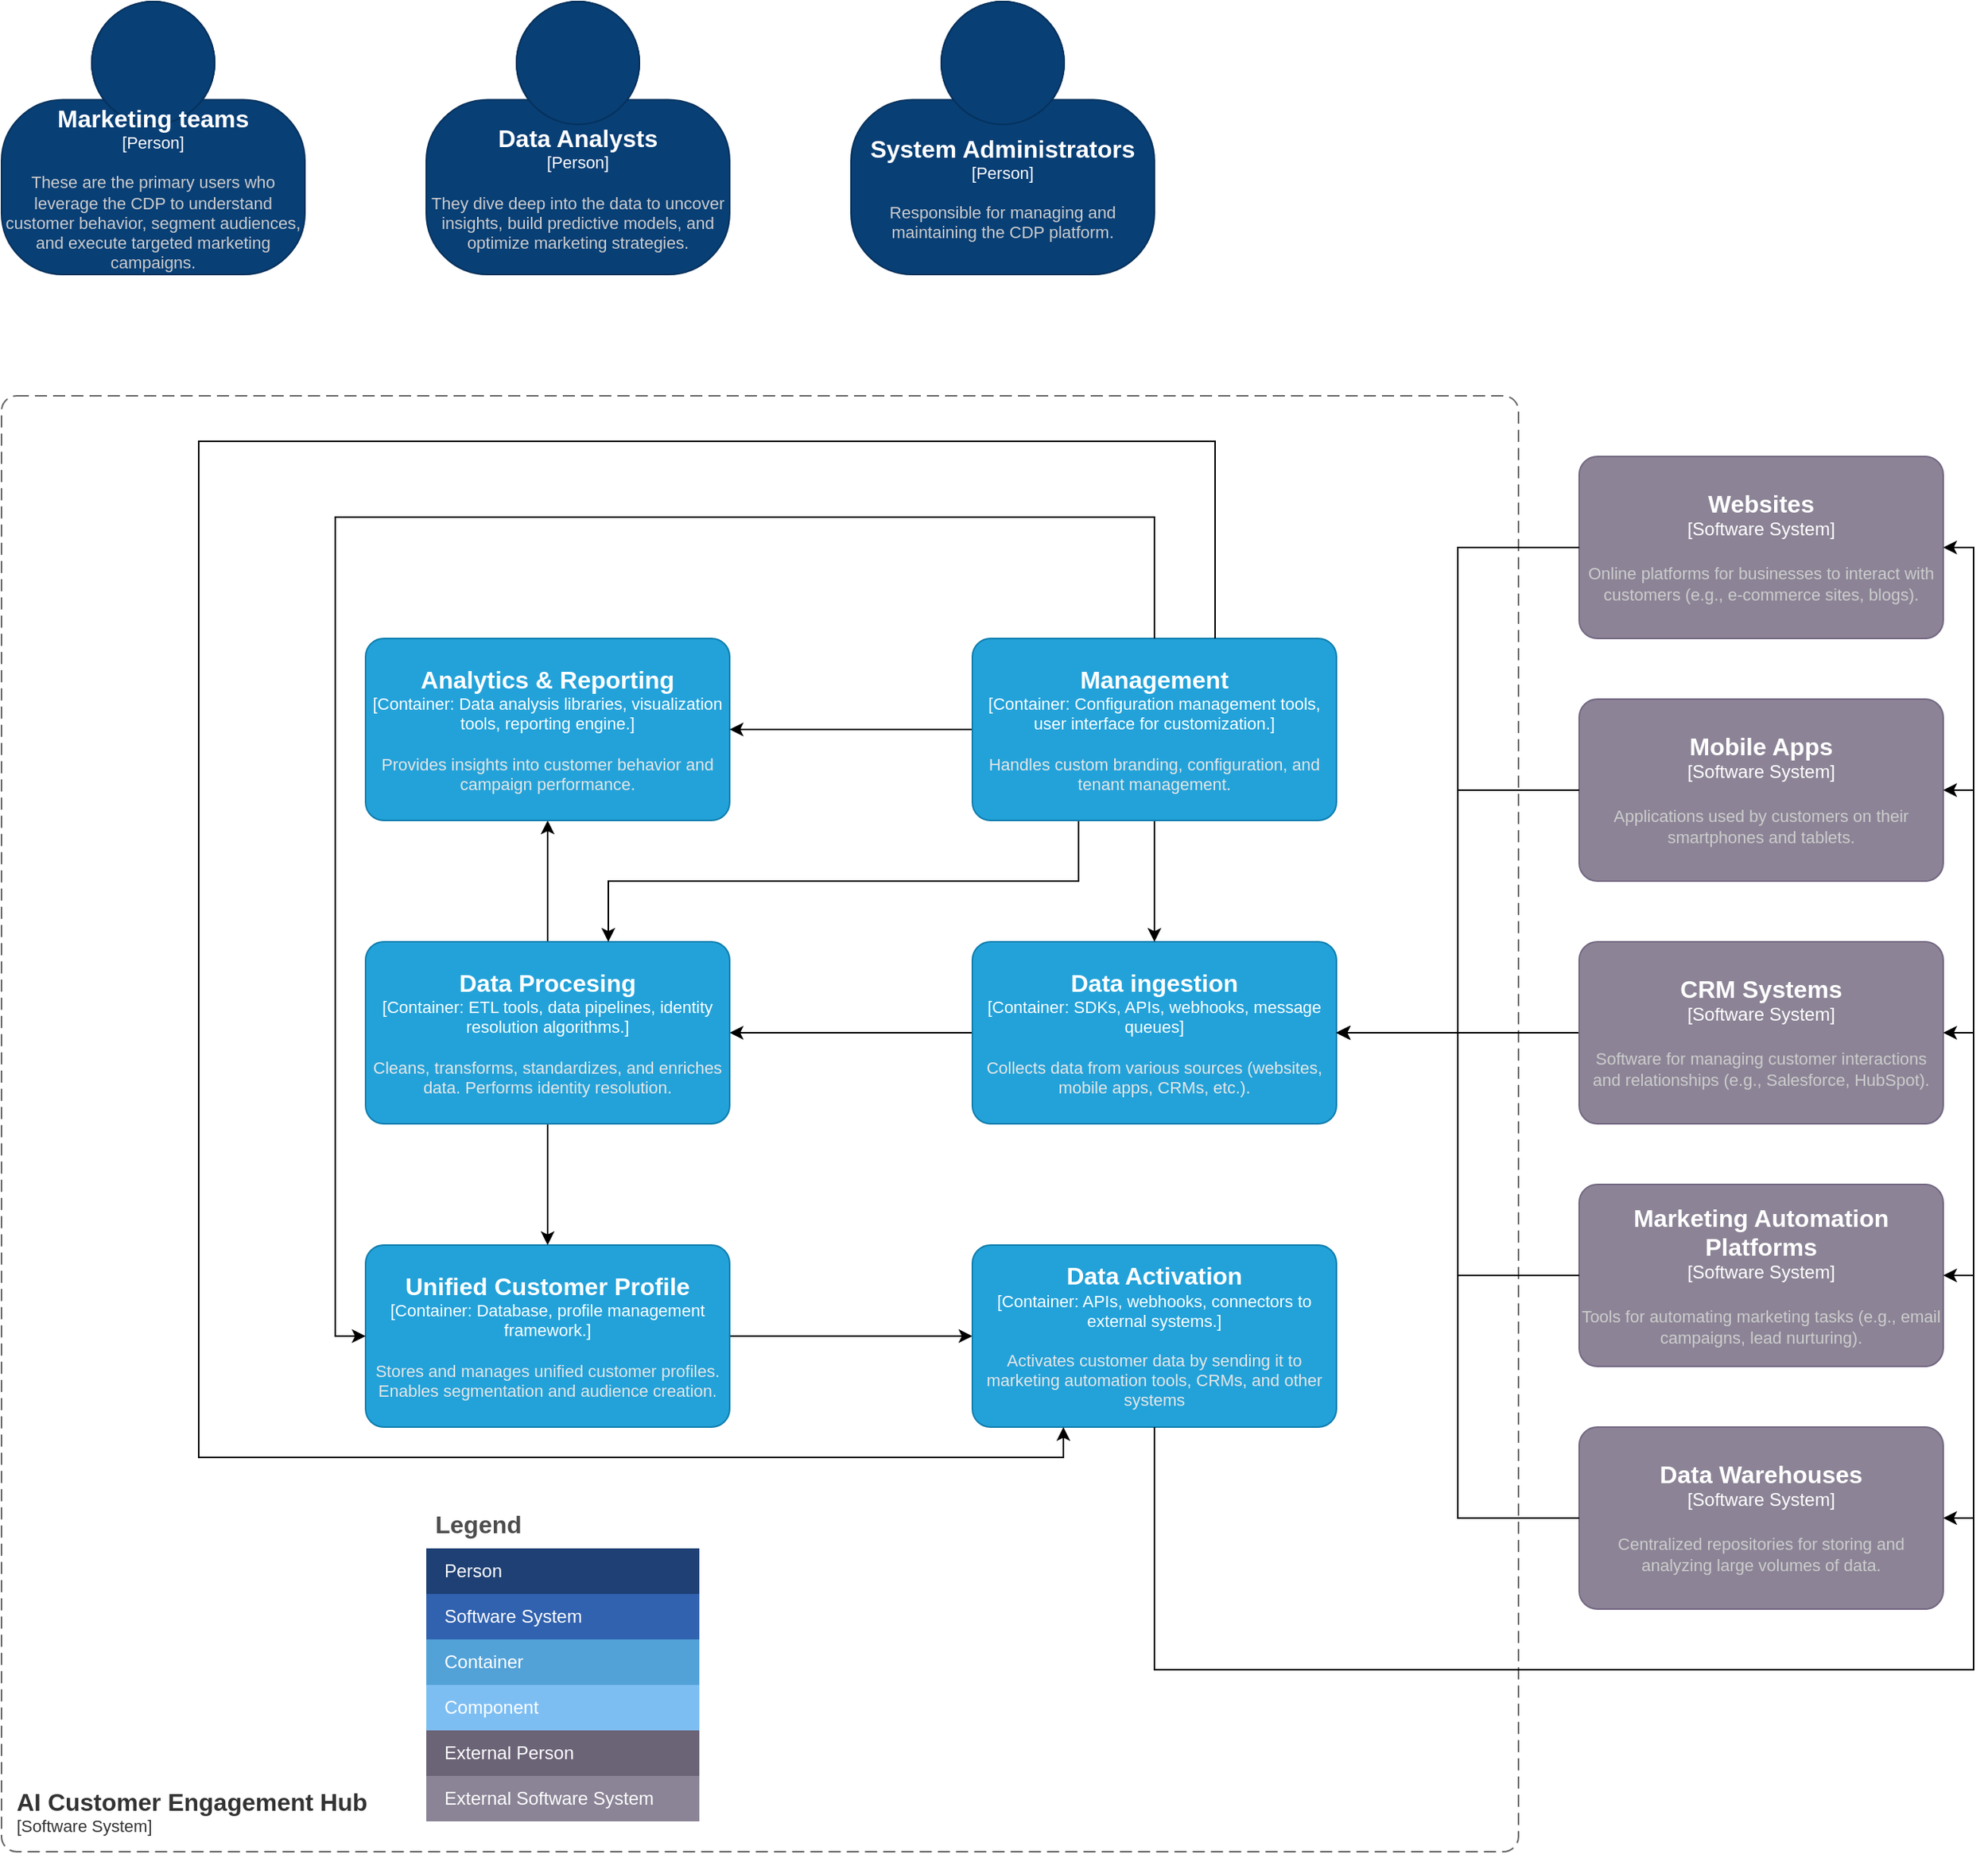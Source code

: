 <mxfile version="24.9.1">
  <diagram name="Página-1" id="TvJLCAkm27WlxQh1G9y3">
    <mxGraphModel dx="3028" dy="2418" grid="1" gridSize="10" guides="1" tooltips="1" connect="1" arrows="1" fold="1" page="0" pageScale="1" pageWidth="850" pageHeight="1100" background="none" math="0" shadow="0">
      <root>
        <mxCell id="0" />
        <mxCell id="1" parent="0" />
        <mxCell id="xrW66RvYnEH495Ge2LmJ-1" value="Legend" style="shape=table;startSize=30;container=1;collapsible=0;childLayout=tableLayout;fontSize=16;align=left;verticalAlign=top;fillColor=none;strokeColor=none;fontColor=#4D4D4D;fontStyle=1;spacingLeft=6;spacing=0;resizable=0;" vertex="1" parent="1">
          <mxGeometry x="320" y="770" width="180" height="210" as="geometry" />
        </mxCell>
        <mxCell id="xrW66RvYnEH495Ge2LmJ-2" value="" style="shape=tableRow;horizontal=0;startSize=0;swimlaneHead=0;swimlaneBody=0;strokeColor=inherit;top=0;left=0;bottom=0;right=0;collapsible=0;dropTarget=0;fillColor=none;points=[[0,0.5],[1,0.5]];portConstraint=eastwest;fontSize=12;" vertex="1" parent="xrW66RvYnEH495Ge2LmJ-1">
          <mxGeometry y="30" width="180" height="30" as="geometry" />
        </mxCell>
        <mxCell id="xrW66RvYnEH495Ge2LmJ-3" value="Person" style="shape=partialRectangle;html=1;whiteSpace=wrap;connectable=0;strokeColor=inherit;overflow=hidden;fillColor=#1E4074;top=0;left=0;bottom=0;right=0;pointerEvents=1;fontSize=12;align=left;fontColor=#FFFFFF;gradientColor=none;spacingLeft=10;spacingRight=4;" vertex="1" parent="xrW66RvYnEH495Ge2LmJ-2">
          <mxGeometry width="180" height="30" as="geometry">
            <mxRectangle width="180" height="30" as="alternateBounds" />
          </mxGeometry>
        </mxCell>
        <mxCell id="xrW66RvYnEH495Ge2LmJ-4" value="" style="shape=tableRow;horizontal=0;startSize=0;swimlaneHead=0;swimlaneBody=0;strokeColor=inherit;top=0;left=0;bottom=0;right=0;collapsible=0;dropTarget=0;fillColor=none;points=[[0,0.5],[1,0.5]];portConstraint=eastwest;fontSize=12;" vertex="1" parent="xrW66RvYnEH495Ge2LmJ-1">
          <mxGeometry y="60" width="180" height="30" as="geometry" />
        </mxCell>
        <mxCell id="xrW66RvYnEH495Ge2LmJ-5" value="Software System" style="shape=partialRectangle;html=1;whiteSpace=wrap;connectable=0;strokeColor=inherit;overflow=hidden;fillColor=#3162AF;top=0;left=0;bottom=0;right=0;pointerEvents=1;fontSize=12;align=left;fontColor=#FFFFFF;gradientColor=none;spacingLeft=10;spacingRight=4;" vertex="1" parent="xrW66RvYnEH495Ge2LmJ-4">
          <mxGeometry width="180" height="30" as="geometry">
            <mxRectangle width="180" height="30" as="alternateBounds" />
          </mxGeometry>
        </mxCell>
        <mxCell id="xrW66RvYnEH495Ge2LmJ-6" value="" style="shape=tableRow;horizontal=0;startSize=0;swimlaneHead=0;swimlaneBody=0;strokeColor=inherit;top=0;left=0;bottom=0;right=0;collapsible=0;dropTarget=0;fillColor=none;points=[[0,0.5],[1,0.5]];portConstraint=eastwest;fontSize=12;" vertex="1" parent="xrW66RvYnEH495Ge2LmJ-1">
          <mxGeometry y="90" width="180" height="30" as="geometry" />
        </mxCell>
        <mxCell id="xrW66RvYnEH495Ge2LmJ-7" value="Container" style="shape=partialRectangle;html=1;whiteSpace=wrap;connectable=0;strokeColor=inherit;overflow=hidden;fillColor=#52a2d8;top=0;left=0;bottom=0;right=0;pointerEvents=1;fontSize=12;align=left;fontColor=#FFFFFF;gradientColor=none;spacingLeft=10;spacingRight=4;" vertex="1" parent="xrW66RvYnEH495Ge2LmJ-6">
          <mxGeometry width="180" height="30" as="geometry">
            <mxRectangle width="180" height="30" as="alternateBounds" />
          </mxGeometry>
        </mxCell>
        <mxCell id="xrW66RvYnEH495Ge2LmJ-8" value="" style="shape=tableRow;horizontal=0;startSize=0;swimlaneHead=0;swimlaneBody=0;strokeColor=inherit;top=0;left=0;bottom=0;right=0;collapsible=0;dropTarget=0;fillColor=none;points=[[0,0.5],[1,0.5]];portConstraint=eastwest;fontSize=12;" vertex="1" parent="xrW66RvYnEH495Ge2LmJ-1">
          <mxGeometry y="120" width="180" height="30" as="geometry" />
        </mxCell>
        <mxCell id="xrW66RvYnEH495Ge2LmJ-9" value="Component" style="shape=partialRectangle;html=1;whiteSpace=wrap;connectable=0;strokeColor=inherit;overflow=hidden;fillColor=#7dbef2;top=0;left=0;bottom=0;right=0;pointerEvents=1;fontSize=12;align=left;fontColor=#FFFFFF;gradientColor=none;spacingLeft=10;spacingRight=4;" vertex="1" parent="xrW66RvYnEH495Ge2LmJ-8">
          <mxGeometry width="180" height="30" as="geometry">
            <mxRectangle width="180" height="30" as="alternateBounds" />
          </mxGeometry>
        </mxCell>
        <mxCell id="xrW66RvYnEH495Ge2LmJ-10" value="" style="shape=tableRow;horizontal=0;startSize=0;swimlaneHead=0;swimlaneBody=0;strokeColor=inherit;top=0;left=0;bottom=0;right=0;collapsible=0;dropTarget=0;fillColor=none;points=[[0,0.5],[1,0.5]];portConstraint=eastwest;fontSize=12;" vertex="1" parent="xrW66RvYnEH495Ge2LmJ-1">
          <mxGeometry y="150" width="180" height="30" as="geometry" />
        </mxCell>
        <mxCell id="xrW66RvYnEH495Ge2LmJ-11" value="External Person" style="shape=partialRectangle;html=1;whiteSpace=wrap;connectable=0;strokeColor=inherit;overflow=hidden;fillColor=#6b6477;top=0;left=0;bottom=0;right=0;pointerEvents=1;fontSize=12;align=left;fontColor=#FFFFFF;gradientColor=none;spacingLeft=10;spacingRight=4;" vertex="1" parent="xrW66RvYnEH495Ge2LmJ-10">
          <mxGeometry width="180" height="30" as="geometry">
            <mxRectangle width="180" height="30" as="alternateBounds" />
          </mxGeometry>
        </mxCell>
        <mxCell id="xrW66RvYnEH495Ge2LmJ-12" value="" style="shape=tableRow;horizontal=0;startSize=0;swimlaneHead=0;swimlaneBody=0;strokeColor=inherit;top=0;left=0;bottom=0;right=0;collapsible=0;dropTarget=0;fillColor=none;points=[[0,0.5],[1,0.5]];portConstraint=eastwest;fontSize=12;" vertex="1" parent="xrW66RvYnEH495Ge2LmJ-1">
          <mxGeometry y="180" width="180" height="30" as="geometry" />
        </mxCell>
        <mxCell id="xrW66RvYnEH495Ge2LmJ-13" value="External Software System" style="shape=partialRectangle;html=1;whiteSpace=wrap;connectable=0;strokeColor=inherit;overflow=hidden;fillColor=#8b8496;top=0;left=0;bottom=0;right=0;pointerEvents=1;fontSize=12;align=left;fontColor=#FFFFFF;gradientColor=none;spacingLeft=10;spacingRight=4;" vertex="1" parent="xrW66RvYnEH495Ge2LmJ-12">
          <mxGeometry width="180" height="30" as="geometry">
            <mxRectangle width="180" height="30" as="alternateBounds" />
          </mxGeometry>
        </mxCell>
        <object placeholders="1" c4Name="AI Customer Engagement Hub" c4Type="SystemScopeBoundary" c4Application="Software System" label="&lt;font style=&quot;font-size: 16px&quot;&gt;&lt;b&gt;&lt;div style=&quot;text-align: left&quot;&gt;%c4Name%&lt;/div&gt;&lt;/b&gt;&lt;/font&gt;&lt;div style=&quot;text-align: left&quot;&gt;[%c4Application%]&lt;/div&gt;" id="xrW66RvYnEH495Ge2LmJ-14">
          <mxCell style="rounded=1;fontSize=11;whiteSpace=wrap;html=1;dashed=1;arcSize=20;fillColor=none;strokeColor=#666666;fontColor=#333333;labelBackgroundColor=none;align=left;verticalAlign=bottom;labelBorderColor=none;spacingTop=0;spacing=10;dashPattern=8 4;metaEdit=1;rotatable=0;perimeter=rectanglePerimeter;noLabel=0;labelPadding=0;allowArrows=0;connectable=0;expand=0;recursiveResize=0;editable=1;pointerEvents=0;absoluteArcSize=1;points=[[0.25,0,0],[0.5,0,0],[0.75,0,0],[1,0.25,0],[1,0.5,0],[1,0.75,0],[0.75,1,0],[0.5,1,0],[0.25,1,0],[0,0.75,0],[0,0.5,0],[0,0.25,0]];" vertex="1" parent="1">
            <mxGeometry x="40" y="40" width="1000" height="960" as="geometry" />
          </mxCell>
        </object>
        <object placeholders="1" c4Name="Marketing teams" c4Type="Person" c4Description="These are the primary users who leverage the CDP to understand customer behavior, segment audiences, and execute targeted marketing campaigns." label="&lt;font style=&quot;font-size: 16px&quot;&gt;&lt;b&gt;%c4Name%&lt;/b&gt;&lt;/font&gt;&lt;div&gt;[%c4Type%]&lt;/div&gt;&lt;br&gt;&lt;div&gt;&lt;font style=&quot;font-size: 11px&quot;&gt;&lt;font color=&quot;#cccccc&quot;&gt;%c4Description%&lt;/font&gt;&lt;/div&gt;" id="xrW66RvYnEH495Ge2LmJ-15">
          <mxCell style="html=1;fontSize=11;dashed=0;whiteSpace=wrap;fillColor=#083F75;strokeColor=#06315C;fontColor=#ffffff;shape=mxgraph.c4.person2;align=center;metaEdit=1;points=[[0.5,0,0],[1,0.5,0],[1,0.75,0],[0.75,1,0],[0.5,1,0],[0.25,1,0],[0,0.75,0],[0,0.5,0]];resizable=0;" vertex="1" parent="1">
            <mxGeometry x="40" y="-220" width="200" height="180" as="geometry" />
          </mxCell>
        </object>
        <object placeholders="1" c4Name="Data Analysts" c4Type="Person" c4Description="They dive deep into the data to uncover insights, build predictive models, and optimize marketing strategies." label="&lt;font style=&quot;font-size: 16px&quot;&gt;&lt;b&gt;%c4Name%&lt;/b&gt;&lt;/font&gt;&lt;div&gt;[%c4Type%]&lt;/div&gt;&lt;br&gt;&lt;div&gt;&lt;font style=&quot;font-size: 11px&quot;&gt;&lt;font color=&quot;#cccccc&quot;&gt;%c4Description%&lt;/font&gt;&lt;/div&gt;" id="xrW66RvYnEH495Ge2LmJ-16">
          <mxCell style="html=1;fontSize=11;dashed=0;whiteSpace=wrap;fillColor=#083F75;strokeColor=#06315C;fontColor=#ffffff;shape=mxgraph.c4.person2;align=center;metaEdit=1;points=[[0.5,0,0],[1,0.5,0],[1,0.75,0],[0.75,1,0],[0.5,1,0],[0.25,1,0],[0,0.75,0],[0,0.5,0]];resizable=0;" vertex="1" parent="1">
            <mxGeometry x="320" y="-220" width="200" height="180" as="geometry" />
          </mxCell>
        </object>
        <object placeholders="1" c4Name="System Administrators" c4Type="Person" c4Description="Responsible for managing and maintaining the CDP platform." label="&lt;font style=&quot;font-size: 16px&quot;&gt;&lt;b&gt;%c4Name%&lt;/b&gt;&lt;/font&gt;&lt;div&gt;[%c4Type%]&lt;/div&gt;&lt;br&gt;&lt;div&gt;&lt;font style=&quot;font-size: 11px&quot;&gt;&lt;font color=&quot;#cccccc&quot;&gt;%c4Description%&lt;/font&gt;&lt;/div&gt;" id="xrW66RvYnEH495Ge2LmJ-18">
          <mxCell style="html=1;fontSize=11;dashed=0;whiteSpace=wrap;fillColor=#083F75;strokeColor=#06315C;fontColor=#ffffff;shape=mxgraph.c4.person2;align=center;metaEdit=1;points=[[0.5,0,0],[1,0.5,0],[1,0.75,0],[0.75,1,0],[0.5,1,0],[0.25,1,0],[0,0.75,0],[0,0.5,0]];resizable=0;" vertex="1" parent="1">
            <mxGeometry x="600" y="-220" width="200" height="180" as="geometry" />
          </mxCell>
        </object>
        <object placeholders="1" c4Name="Websites" c4Type="Software System" c4Description="Online platforms for businesses to interact with customers (e.g., e-commerce sites, blogs).&#xa;" label="&lt;font style=&quot;font-size: 16px&quot;&gt;&lt;b&gt;%c4Name%&lt;/b&gt;&lt;/font&gt;&lt;div&gt;[%c4Type%]&lt;/div&gt;&lt;br&gt;&lt;div&gt;&lt;font style=&quot;font-size: 11px&quot;&gt;&lt;font color=&quot;#cccccc&quot;&gt;%c4Description%&lt;/font&gt;&lt;/div&gt;" id="xrW66RvYnEH495Ge2LmJ-19">
          <mxCell style="rounded=1;whiteSpace=wrap;html=1;labelBackgroundColor=none;fillColor=#8C8496;fontColor=#ffffff;align=center;arcSize=10;strokeColor=#736782;metaEdit=1;resizable=0;points=[[0.25,0,0],[0.5,0,0],[0.75,0,0],[1,0.25,0],[1,0.5,0],[1,0.75,0],[0.75,1,0],[0.5,1,0],[0.25,1,0],[0,0.75,0],[0,0.5,0],[0,0.25,0]];" vertex="1" parent="1">
            <mxGeometry x="1080" y="80" width="240" height="120" as="geometry" />
          </mxCell>
        </object>
        <object placeholders="1" c4Name="Mobile Apps" c4Type="Software System" c4Description="Applications used by customers on their smartphones and tablets." label="&lt;font style=&quot;font-size: 16px&quot;&gt;&lt;b&gt;%c4Name%&lt;/b&gt;&lt;/font&gt;&lt;div&gt;[%c4Type%]&lt;/div&gt;&lt;br&gt;&lt;div&gt;&lt;font style=&quot;font-size: 11px&quot;&gt;&lt;font color=&quot;#cccccc&quot;&gt;%c4Description%&lt;/font&gt;&lt;/div&gt;" id="xrW66RvYnEH495Ge2LmJ-20">
          <mxCell style="rounded=1;whiteSpace=wrap;html=1;labelBackgroundColor=none;fillColor=#8C8496;fontColor=#ffffff;align=center;arcSize=10;strokeColor=#736782;metaEdit=1;resizable=0;points=[[0.25,0,0],[0.5,0,0],[0.75,0,0],[1,0.25,0],[1,0.5,0],[1,0.75,0],[0.75,1,0],[0.5,1,0],[0.25,1,0],[0,0.75,0],[0,0.5,0],[0,0.25,0]];" vertex="1" parent="1">
            <mxGeometry x="1080" y="240" width="240" height="120" as="geometry" />
          </mxCell>
        </object>
        <mxCell id="xrW66RvYnEH495Ge2LmJ-41" style="edgeStyle=orthogonalEdgeStyle;rounded=0;orthogonalLoop=1;jettySize=auto;html=1;" edge="1" parent="1" source="xrW66RvYnEH495Ge2LmJ-21" target="xrW66RvYnEH495Ge2LmJ-25">
          <mxGeometry relative="1" as="geometry" />
        </mxCell>
        <object placeholders="1" c4Name="CRM Systems" c4Type="Software System" c4Description="Software for managing customer interactions and relationships (e.g., Salesforce, HubSpot)." label="&lt;font style=&quot;font-size: 16px&quot;&gt;&lt;b&gt;%c4Name%&lt;/b&gt;&lt;/font&gt;&lt;div&gt;[%c4Type%]&lt;/div&gt;&lt;br&gt;&lt;div&gt;&lt;font style=&quot;font-size: 11px&quot;&gt;&lt;font color=&quot;#cccccc&quot;&gt;%c4Description%&lt;/font&gt;&lt;/div&gt;" id="xrW66RvYnEH495Ge2LmJ-21">
          <mxCell style="rounded=1;whiteSpace=wrap;html=1;labelBackgroundColor=none;fillColor=#8C8496;fontColor=#ffffff;align=center;arcSize=10;strokeColor=#736782;metaEdit=1;resizable=0;points=[[0.25,0,0],[0.5,0,0],[0.75,0,0],[1,0.25,0],[1,0.5,0],[1,0.75,0],[0.75,1,0],[0.5,1,0],[0.25,1,0],[0,0.75,0],[0,0.5,0],[0,0.25,0]];" vertex="1" parent="1">
            <mxGeometry x="1080" y="400" width="240" height="120" as="geometry" />
          </mxCell>
        </object>
        <object placeholders="1" c4Name="Marketing Automation Platforms" c4Type="Software System" c4Description="Tools for automating marketing tasks (e.g., email campaigns, lead nurturing)." label="&lt;font style=&quot;font-size: 16px&quot;&gt;&lt;b&gt;%c4Name%&lt;/b&gt;&lt;/font&gt;&lt;div&gt;[%c4Type%]&lt;/div&gt;&lt;br&gt;&lt;div&gt;&lt;font style=&quot;font-size: 11px&quot;&gt;&lt;font color=&quot;#cccccc&quot;&gt;%c4Description%&lt;/font&gt;&lt;/div&gt;" id="xrW66RvYnEH495Ge2LmJ-22">
          <mxCell style="rounded=1;whiteSpace=wrap;html=1;labelBackgroundColor=none;fillColor=#8C8496;fontColor=#ffffff;align=center;arcSize=10;strokeColor=#736782;metaEdit=1;resizable=0;points=[[0.25,0,0],[0.5,0,0],[0.75,0,0],[1,0.25,0],[1,0.5,0],[1,0.75,0],[0.75,1,0],[0.5,1,0],[0.25,1,0],[0,0.75,0],[0,0.5,0],[0,0.25,0]];" vertex="1" parent="1">
            <mxGeometry x="1080" y="560" width="240" height="120" as="geometry" />
          </mxCell>
        </object>
        <object placeholders="1" c4Name="Data Warehouses" c4Type="Software System" c4Description="Centralized repositories for storing and analyzing large volumes of data." label="&lt;font style=&quot;font-size: 16px&quot;&gt;&lt;b&gt;%c4Name%&lt;/b&gt;&lt;/font&gt;&lt;div&gt;[%c4Type%]&lt;/div&gt;&lt;br&gt;&lt;div&gt;&lt;font style=&quot;font-size: 11px&quot;&gt;&lt;font color=&quot;#cccccc&quot;&gt;%c4Description%&lt;/font&gt;&lt;/div&gt;" id="xrW66RvYnEH495Ge2LmJ-23">
          <mxCell style="rounded=1;whiteSpace=wrap;html=1;labelBackgroundColor=none;fillColor=#8C8496;fontColor=#ffffff;align=center;arcSize=10;strokeColor=#736782;metaEdit=1;resizable=0;points=[[0.25,0,0],[0.5,0,0],[0.75,0,0],[1,0.25,0],[1,0.5,0],[1,0.75,0],[0.75,1,0],[0.5,1,0],[0.25,1,0],[0,0.75,0],[0,0.5,0],[0,0.25,0]];" vertex="1" parent="1">
            <mxGeometry x="1080" y="720" width="240" height="120" as="geometry" />
          </mxCell>
        </object>
        <mxCell id="xrW66RvYnEH495Ge2LmJ-44" style="edgeStyle=orthogonalEdgeStyle;rounded=0;orthogonalLoop=1;jettySize=auto;html=1;" edge="1" parent="1" source="xrW66RvYnEH495Ge2LmJ-25" target="xrW66RvYnEH495Ge2LmJ-32">
          <mxGeometry relative="1" as="geometry" />
        </mxCell>
        <object placeholders="1" c4Name="Data ingestion" c4Type="Container" c4Technology="SDKs, APIs, webhooks, message queues" c4Description="Collects data from various sources (websites, mobile apps, CRMs, etc.)." label="&lt;font style=&quot;font-size: 16px&quot;&gt;&lt;b&gt;%c4Name%&lt;/b&gt;&lt;/font&gt;&lt;div&gt;[%c4Type%: %c4Technology%]&lt;/div&gt;&lt;br&gt;&lt;div&gt;&lt;font style=&quot;font-size: 11px&quot;&gt;&lt;font color=&quot;#E6E6E6&quot;&gt;%c4Description%&lt;/font&gt;&lt;/div&gt;" id="xrW66RvYnEH495Ge2LmJ-25">
          <mxCell style="rounded=1;whiteSpace=wrap;html=1;fontSize=11;labelBackgroundColor=none;fillColor=#23A2D9;fontColor=#ffffff;align=center;arcSize=10;strokeColor=#0E7DAD;metaEdit=1;resizable=0;points=[[0.25,0,0],[0.5,0,0],[0.75,0,0],[1,0.25,0],[1,0.5,0],[1,0.75,0],[0.75,1,0],[0.5,1,0],[0.25,1,0],[0,0.75,0],[0,0.5,0],[0,0.25,0]];" vertex="1" parent="1">
            <mxGeometry x="680" y="400" width="240" height="120" as="geometry" />
          </mxCell>
        </object>
        <mxCell id="xrW66RvYnEH495Ge2LmJ-49" style="edgeStyle=orthogonalEdgeStyle;rounded=0;orthogonalLoop=1;jettySize=auto;html=1;" edge="1" parent="1" source="xrW66RvYnEH495Ge2LmJ-31" target="xrW66RvYnEH495Ge2LmJ-48">
          <mxGeometry relative="1" as="geometry" />
        </mxCell>
        <object placeholders="1" c4Name="Unified Customer Profile" c4Type="Container" c4Technology="Database, profile management framework." c4Description="Stores and manages unified customer profiles. Enables segmentation and audience creation." label="&lt;font style=&quot;font-size: 16px&quot;&gt;&lt;b&gt;%c4Name%&lt;/b&gt;&lt;/font&gt;&lt;div&gt;[%c4Type%: %c4Technology%]&lt;/div&gt;&lt;br&gt;&lt;div&gt;&lt;font style=&quot;font-size: 11px&quot;&gt;&lt;font color=&quot;#E6E6E6&quot;&gt;%c4Description%&lt;/font&gt;&lt;/div&gt;" id="xrW66RvYnEH495Ge2LmJ-31">
          <mxCell style="rounded=1;whiteSpace=wrap;html=1;fontSize=11;labelBackgroundColor=none;fillColor=#23A2D9;fontColor=#ffffff;align=center;arcSize=10;strokeColor=#0E7DAD;metaEdit=1;resizable=0;points=[[0.25,0,0],[0.5,0,0],[0.75,0,0],[1,0.25,0],[1,0.5,0],[1,0.75,0],[0.75,1,0],[0.5,1,0],[0.25,1,0],[0,0.75,0],[0,0.5,0],[0,0.25,0]];" vertex="1" parent="1">
            <mxGeometry x="280" y="600" width="240" height="120" as="geometry" />
          </mxCell>
        </object>
        <mxCell id="xrW66RvYnEH495Ge2LmJ-45" style="edgeStyle=orthogonalEdgeStyle;rounded=0;orthogonalLoop=1;jettySize=auto;html=1;" edge="1" parent="1" source="xrW66RvYnEH495Ge2LmJ-32" target="xrW66RvYnEH495Ge2LmJ-31">
          <mxGeometry relative="1" as="geometry" />
        </mxCell>
        <mxCell id="xrW66RvYnEH495Ge2LmJ-47" style="edgeStyle=orthogonalEdgeStyle;rounded=0;orthogonalLoop=1;jettySize=auto;html=1;" edge="1" parent="1" source="xrW66RvYnEH495Ge2LmJ-32" target="xrW66RvYnEH495Ge2LmJ-46">
          <mxGeometry relative="1" as="geometry" />
        </mxCell>
        <object placeholders="1" c4Name="Data Procesing" c4Type="Container" c4Technology="ETL tools, data pipelines, identity resolution algorithms." c4Description="Cleans, transforms, standardizes, and enriches data. Performs identity resolution." label="&lt;font style=&quot;font-size: 16px&quot;&gt;&lt;b&gt;%c4Name%&lt;/b&gt;&lt;/font&gt;&lt;div&gt;[%c4Type%: %c4Technology%]&lt;/div&gt;&lt;br&gt;&lt;div&gt;&lt;font style=&quot;font-size: 11px&quot;&gt;&lt;font color=&quot;#E6E6E6&quot;&gt;%c4Description%&lt;/font&gt;&lt;/div&gt;" id="xrW66RvYnEH495Ge2LmJ-32">
          <mxCell style="rounded=1;whiteSpace=wrap;html=1;fontSize=11;labelBackgroundColor=none;fillColor=#23A2D9;fontColor=#ffffff;align=center;arcSize=10;strokeColor=#0E7DAD;metaEdit=1;resizable=0;points=[[0.25,0,0],[0.5,0,0],[0.75,0,0],[1,0.25,0],[1,0.5,0],[1,0.75,0],[0.75,1,0],[0.5,1,0],[0.25,1,0],[0,0.75,0],[0,0.5,0],[0,0.25,0]];" vertex="1" parent="1">
            <mxGeometry x="280" y="400" width="240" height="120" as="geometry" />
          </mxCell>
        </object>
        <mxCell id="xrW66RvYnEH495Ge2LmJ-39" style="edgeStyle=orthogonalEdgeStyle;rounded=0;orthogonalLoop=1;jettySize=auto;html=1;entryX=1;entryY=0.5;entryDx=0;entryDy=0;entryPerimeter=0;" edge="1" parent="1" source="xrW66RvYnEH495Ge2LmJ-19" target="xrW66RvYnEH495Ge2LmJ-25">
          <mxGeometry relative="1" as="geometry" />
        </mxCell>
        <mxCell id="xrW66RvYnEH495Ge2LmJ-40" style="edgeStyle=orthogonalEdgeStyle;rounded=0;orthogonalLoop=1;jettySize=auto;html=1;entryX=1;entryY=0.5;entryDx=0;entryDy=0;entryPerimeter=0;" edge="1" parent="1" source="xrW66RvYnEH495Ge2LmJ-20" target="xrW66RvYnEH495Ge2LmJ-25">
          <mxGeometry relative="1" as="geometry" />
        </mxCell>
        <mxCell id="xrW66RvYnEH495Ge2LmJ-42" style="edgeStyle=orthogonalEdgeStyle;rounded=0;orthogonalLoop=1;jettySize=auto;html=1;entryX=1;entryY=0.5;entryDx=0;entryDy=0;entryPerimeter=0;" edge="1" parent="1" source="xrW66RvYnEH495Ge2LmJ-22" target="xrW66RvYnEH495Ge2LmJ-25">
          <mxGeometry relative="1" as="geometry" />
        </mxCell>
        <mxCell id="xrW66RvYnEH495Ge2LmJ-43" style="edgeStyle=orthogonalEdgeStyle;rounded=0;orthogonalLoop=1;jettySize=auto;html=1;entryX=1;entryY=0.5;entryDx=0;entryDy=0;entryPerimeter=0;" edge="1" parent="1" source="xrW66RvYnEH495Ge2LmJ-23" target="xrW66RvYnEH495Ge2LmJ-25">
          <mxGeometry relative="1" as="geometry" />
        </mxCell>
        <object placeholders="1" c4Name="Analytics &amp; Reporting" c4Type="Container" c4Technology="Data analysis libraries, visualization tools, reporting engine." c4Description="Provides insights into customer behavior and campaign performance." label="&lt;font style=&quot;font-size: 16px&quot;&gt;&lt;b&gt;%c4Name%&lt;/b&gt;&lt;/font&gt;&lt;div&gt;[%c4Type%: %c4Technology%]&lt;/div&gt;&lt;br&gt;&lt;div&gt;&lt;font style=&quot;font-size: 11px&quot;&gt;&lt;font color=&quot;#E6E6E6&quot;&gt;%c4Description%&lt;/font&gt;&lt;/div&gt;" id="xrW66RvYnEH495Ge2LmJ-46">
          <mxCell style="rounded=1;whiteSpace=wrap;html=1;fontSize=11;labelBackgroundColor=none;fillColor=#23A2D9;fontColor=#ffffff;align=center;arcSize=10;strokeColor=#0E7DAD;metaEdit=1;resizable=0;points=[[0.25,0,0],[0.5,0,0],[0.75,0,0],[1,0.25,0],[1,0.5,0],[1,0.75,0],[0.75,1,0],[0.5,1,0],[0.25,1,0],[0,0.75,0],[0,0.5,0],[0,0.25,0]];" vertex="1" parent="1">
            <mxGeometry x="280" y="200" width="240" height="120" as="geometry" />
          </mxCell>
        </object>
        <object placeholders="1" c4Name="Data Activation" c4Type="Container" c4Technology="APIs, webhooks, connectors to external systems." c4Description="Activates customer data by sending it to marketing automation tools, CRMs, and other systems" label="&lt;font style=&quot;font-size: 16px&quot;&gt;&lt;b&gt;%c4Name%&lt;/b&gt;&lt;/font&gt;&lt;div&gt;[%c4Type%: %c4Technology%]&lt;/div&gt;&lt;br&gt;&lt;div&gt;&lt;font style=&quot;font-size: 11px&quot;&gt;&lt;font color=&quot;#E6E6E6&quot;&gt;%c4Description%&lt;/font&gt;&lt;/div&gt;" id="xrW66RvYnEH495Ge2LmJ-48">
          <mxCell style="rounded=1;whiteSpace=wrap;html=1;fontSize=11;labelBackgroundColor=none;fillColor=#23A2D9;fontColor=#ffffff;align=center;arcSize=10;strokeColor=#0E7DAD;metaEdit=1;resizable=0;points=[[0.25,0,0],[0.5,0,0],[0.75,0,0],[1,0.25,0],[1,0.5,0],[1,0.75,0],[0.75,1,0],[0.5,1,0],[0.25,1,0],[0,0.75,0],[0,0.5,0],[0,0.25,0]];" vertex="1" parent="1">
            <mxGeometry x="680" y="600" width="240" height="120" as="geometry" />
          </mxCell>
        </object>
        <mxCell id="xrW66RvYnEH495Ge2LmJ-50" style="edgeStyle=orthogonalEdgeStyle;rounded=0;orthogonalLoop=1;jettySize=auto;html=1;entryX=1;entryY=0.5;entryDx=0;entryDy=0;entryPerimeter=0;" edge="1" parent="1" source="xrW66RvYnEH495Ge2LmJ-48" target="xrW66RvYnEH495Ge2LmJ-23">
          <mxGeometry relative="1" as="geometry">
            <Array as="points">
              <mxPoint x="800" y="880" />
              <mxPoint x="1340" y="880" />
              <mxPoint x="1340" y="780" />
            </Array>
          </mxGeometry>
        </mxCell>
        <mxCell id="xrW66RvYnEH495Ge2LmJ-51" style="edgeStyle=orthogonalEdgeStyle;rounded=0;orthogonalLoop=1;jettySize=auto;html=1;entryX=1;entryY=0.5;entryDx=0;entryDy=0;entryPerimeter=0;" edge="1" parent="1" source="xrW66RvYnEH495Ge2LmJ-48" target="xrW66RvYnEH495Ge2LmJ-22">
          <mxGeometry relative="1" as="geometry">
            <Array as="points">
              <mxPoint x="800" y="880" />
              <mxPoint x="1340" y="880" />
              <mxPoint x="1340" y="620" />
            </Array>
          </mxGeometry>
        </mxCell>
        <mxCell id="xrW66RvYnEH495Ge2LmJ-52" style="edgeStyle=orthogonalEdgeStyle;rounded=0;orthogonalLoop=1;jettySize=auto;html=1;entryX=1;entryY=0.5;entryDx=0;entryDy=0;entryPerimeter=0;" edge="1" parent="1" source="xrW66RvYnEH495Ge2LmJ-48" target="xrW66RvYnEH495Ge2LmJ-21">
          <mxGeometry relative="1" as="geometry">
            <Array as="points">
              <mxPoint x="800" y="880" />
              <mxPoint x="1340" y="880" />
              <mxPoint x="1340" y="460" />
            </Array>
          </mxGeometry>
        </mxCell>
        <mxCell id="xrW66RvYnEH495Ge2LmJ-53" style="edgeStyle=orthogonalEdgeStyle;rounded=0;orthogonalLoop=1;jettySize=auto;html=1;entryX=1;entryY=0.5;entryDx=0;entryDy=0;entryPerimeter=0;" edge="1" parent="1" source="xrW66RvYnEH495Ge2LmJ-48" target="xrW66RvYnEH495Ge2LmJ-20">
          <mxGeometry relative="1" as="geometry">
            <Array as="points">
              <mxPoint x="800" y="880" />
              <mxPoint x="1340" y="880" />
              <mxPoint x="1340" y="300" />
            </Array>
          </mxGeometry>
        </mxCell>
        <mxCell id="xrW66RvYnEH495Ge2LmJ-54" style="edgeStyle=orthogonalEdgeStyle;rounded=0;orthogonalLoop=1;jettySize=auto;html=1;entryX=1;entryY=0.5;entryDx=0;entryDy=0;entryPerimeter=0;" edge="1" parent="1" source="xrW66RvYnEH495Ge2LmJ-48" target="xrW66RvYnEH495Ge2LmJ-19">
          <mxGeometry relative="1" as="geometry">
            <Array as="points">
              <mxPoint x="800" y="880" />
              <mxPoint x="1340" y="880" />
              <mxPoint x="1340" y="140" />
            </Array>
          </mxGeometry>
        </mxCell>
        <mxCell id="xrW66RvYnEH495Ge2LmJ-56" style="edgeStyle=orthogonalEdgeStyle;rounded=0;orthogonalLoop=1;jettySize=auto;html=1;" edge="1" parent="1" source="xrW66RvYnEH495Ge2LmJ-55" target="xrW66RvYnEH495Ge2LmJ-46">
          <mxGeometry relative="1" as="geometry" />
        </mxCell>
        <mxCell id="xrW66RvYnEH495Ge2LmJ-57" style="edgeStyle=orthogonalEdgeStyle;rounded=0;orthogonalLoop=1;jettySize=auto;html=1;exitX=0.25;exitY=1;exitDx=0;exitDy=0;exitPerimeter=0;" edge="1" parent="1" source="xrW66RvYnEH495Ge2LmJ-55" target="xrW66RvYnEH495Ge2LmJ-32">
          <mxGeometry relative="1" as="geometry">
            <Array as="points">
              <mxPoint x="750" y="320" />
              <mxPoint x="750" y="360" />
              <mxPoint x="440" y="360" />
            </Array>
          </mxGeometry>
        </mxCell>
        <mxCell id="xrW66RvYnEH495Ge2LmJ-58" style="edgeStyle=orthogonalEdgeStyle;rounded=0;orthogonalLoop=1;jettySize=auto;html=1;" edge="1" parent="1" source="xrW66RvYnEH495Ge2LmJ-55" target="xrW66RvYnEH495Ge2LmJ-25">
          <mxGeometry relative="1" as="geometry" />
        </mxCell>
        <object placeholders="1" c4Name="Management " c4Type="Container" c4Technology="Configuration management tools, user interface for customization." c4Description="Handles custom branding, configuration, and tenant management." label="&lt;font style=&quot;font-size: 16px&quot;&gt;&lt;b&gt;%c4Name%&lt;/b&gt;&lt;/font&gt;&lt;div&gt;[%c4Type%: %c4Technology%]&lt;/div&gt;&lt;br&gt;&lt;div&gt;&lt;font style=&quot;font-size: 11px&quot;&gt;&lt;font color=&quot;#E6E6E6&quot;&gt;%c4Description%&lt;/font&gt;&lt;/div&gt;" id="xrW66RvYnEH495Ge2LmJ-55">
          <mxCell style="rounded=1;whiteSpace=wrap;html=1;fontSize=11;labelBackgroundColor=none;fillColor=#23A2D9;fontColor=#ffffff;align=center;arcSize=10;strokeColor=#0E7DAD;metaEdit=1;resizable=0;points=[[0.25,0,0],[0.5,0,0],[0.75,0,0],[1,0.25,0],[1,0.5,0],[1,0.75,0],[0.75,1,0],[0.5,1,0],[0.25,1,0],[0,0.75,0],[0,0.5,0],[0,0.25,0]];" vertex="1" parent="1">
            <mxGeometry x="680" y="200" width="240" height="120" as="geometry" />
          </mxCell>
        </object>
        <mxCell id="xrW66RvYnEH495Ge2LmJ-59" style="edgeStyle=orthogonalEdgeStyle;rounded=0;orthogonalLoop=1;jettySize=auto;html=1;entryX=0;entryY=0.5;entryDx=0;entryDy=0;entryPerimeter=0;" edge="1" parent="1" source="xrW66RvYnEH495Ge2LmJ-55" target="xrW66RvYnEH495Ge2LmJ-31">
          <mxGeometry relative="1" as="geometry">
            <Array as="points">
              <mxPoint x="800" y="120" />
              <mxPoint x="260" y="120" />
              <mxPoint x="260" y="660" />
            </Array>
          </mxGeometry>
        </mxCell>
        <mxCell id="xrW66RvYnEH495Ge2LmJ-60" style="edgeStyle=orthogonalEdgeStyle;rounded=0;orthogonalLoop=1;jettySize=auto;html=1;entryX=0.25;entryY=1;entryDx=0;entryDy=0;entryPerimeter=0;" edge="1" parent="1" source="xrW66RvYnEH495Ge2LmJ-55" target="xrW66RvYnEH495Ge2LmJ-48">
          <mxGeometry relative="1" as="geometry">
            <Array as="points">
              <mxPoint x="840" y="70" />
              <mxPoint x="170" y="70" />
              <mxPoint x="170" y="740" />
              <mxPoint x="740" y="740" />
            </Array>
          </mxGeometry>
        </mxCell>
      </root>
    </mxGraphModel>
  </diagram>
</mxfile>
